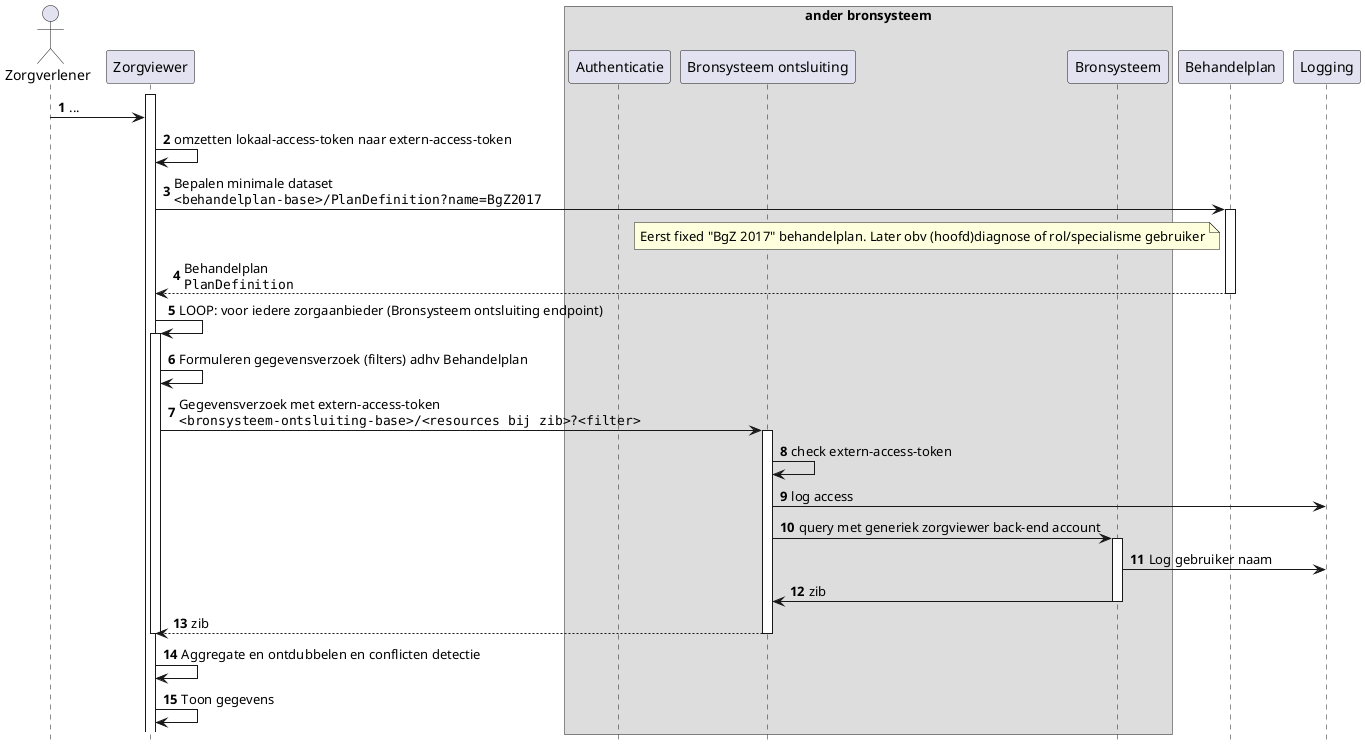 @startuml
hide footbox
autonumber

actor Zorgverlener
participant Zorgviewer
box "ander bronsysteem"
participant Authenticatie
participant "Bronsysteem ontsluiting" as Bron
participant Bronsysteem
end box
participant Behandelplan


activate Zorgviewer
Zorgverlener->Zorgviewer: ...
Zorgviewer->Zorgviewer: omzetten lokaal-access-token naar extern-access-token
Zorgviewer->Behandelplan: Bepalen minimale dataset\n""<behandelplan-base>/PlanDefinition?name=BgZ2017""
note left Behandelplan
  Eerst fixed "BgZ 2017" behandelplan. Later obv (hoofd)diagnose of rol/specialisme gebruiker
end note
activate Behandelplan
Behandelplan-->Zorgviewer: Behandelplan\n""PlanDefinition""
deactivate Behandelplan
Zorgviewer->Zorgviewer: LOOP: voor iedere zorgaanbieder (Bronsysteem ontsluiting endpoint)
activate Zorgviewer
Zorgviewer->Zorgviewer: Formuleren gegevensverzoek (filters) adhv Behandelplan

Zorgviewer->Bron: Gegevensverzoek met extern-access-token\n""<bronsysteem-ontsluiting-base>/<resources bij zib>?<filter>""
activate Bron
Bron->Bron : check extern-access-token
Bron->Logging : log access
Bron->Bronsysteem : query met generiek zorgviewer back-end account
activate Bronsysteem
Bronsysteem->Logging : Log gebruiker naam
Bronsysteem->Bron: zib
deactivate Bronsysteem
Bron-->Zorgviewer: zib
deactivate Bron
deactivate Zorgviewer

Zorgviewer->Zorgviewer: Aggregate en ontdubbelen en conflicten detectie
Zorgviewer->Zorgviewer: Toon gegevens

@enduml